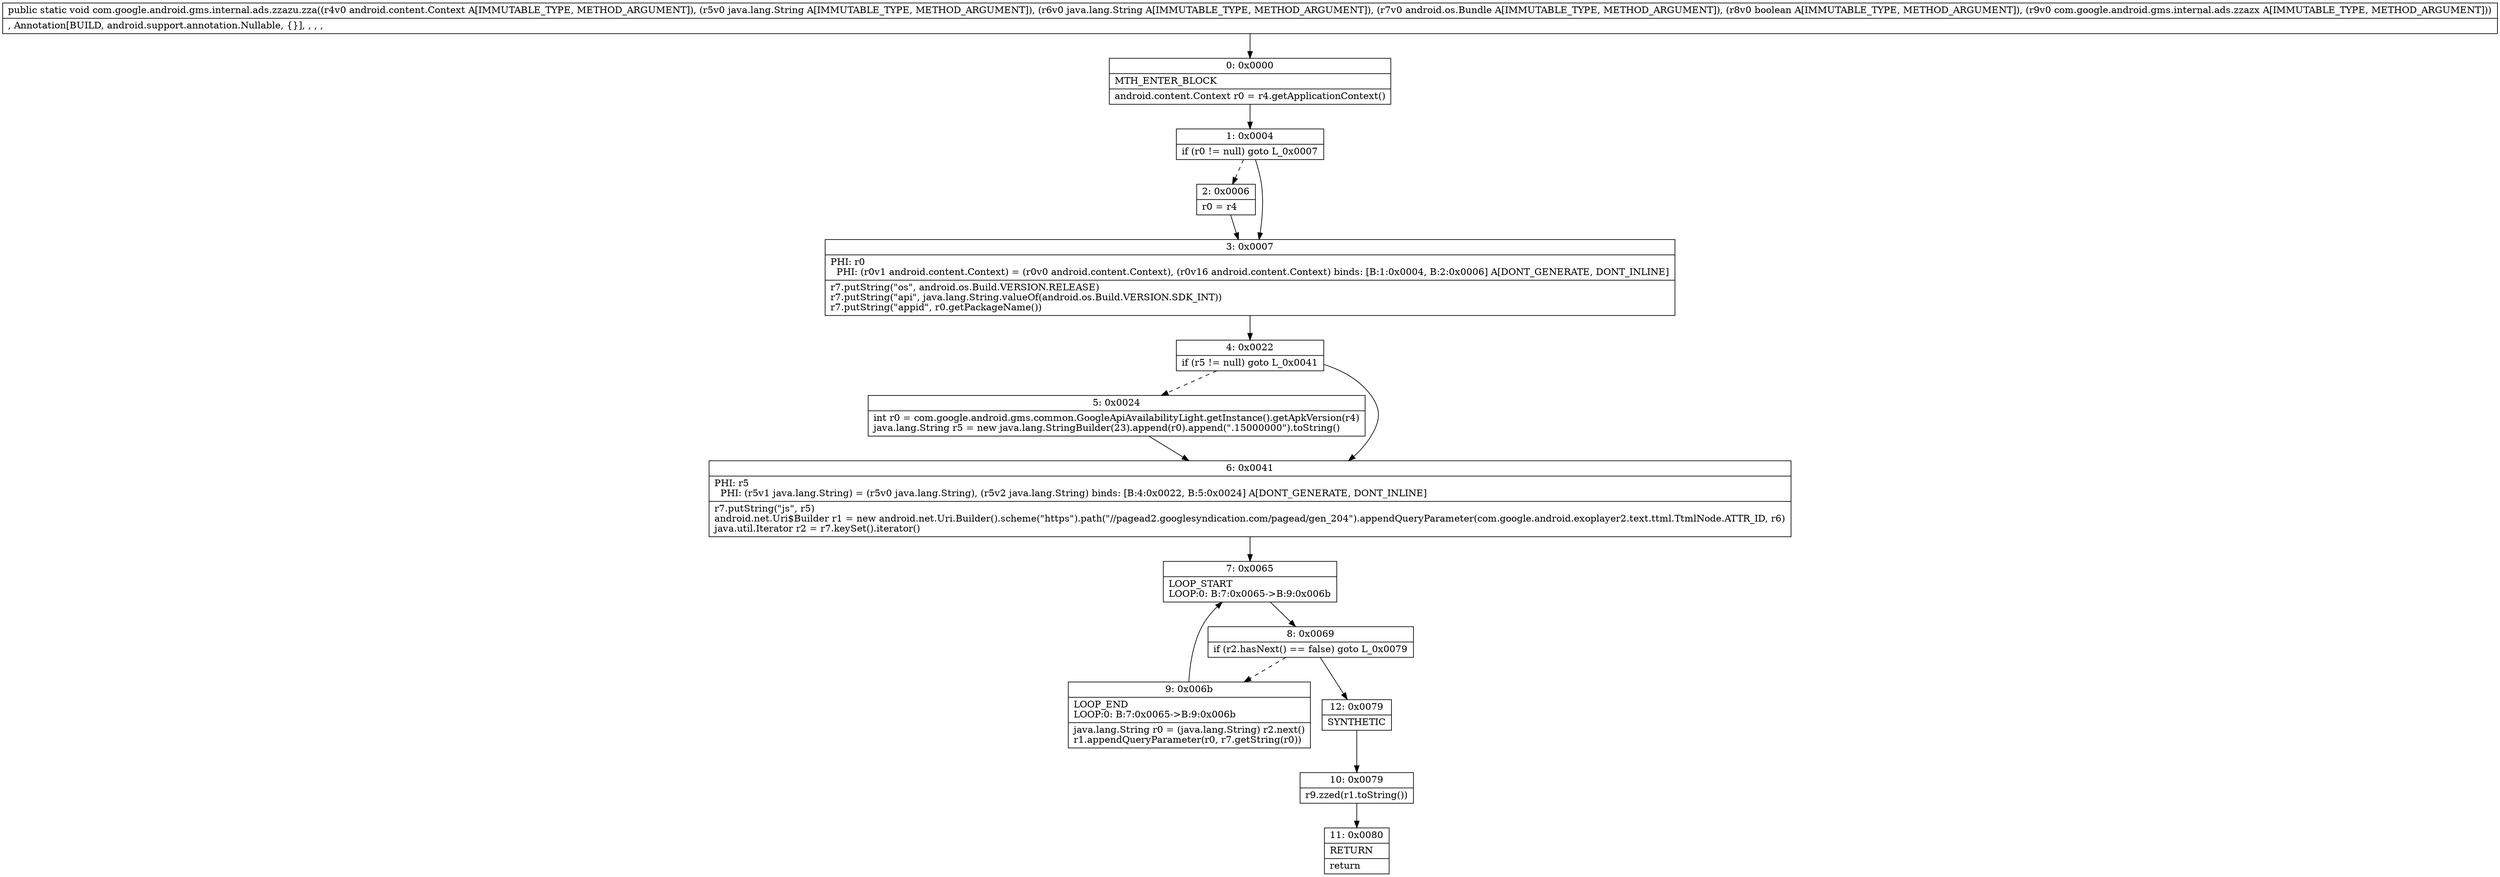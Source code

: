 digraph "CFG forcom.google.android.gms.internal.ads.zzazu.zza(Landroid\/content\/Context;Ljava\/lang\/String;Ljava\/lang\/String;Landroid\/os\/Bundle;ZLcom\/google\/android\/gms\/internal\/ads\/zzazx;)V" {
Node_0 [shape=record,label="{0\:\ 0x0000|MTH_ENTER_BLOCK\l|android.content.Context r0 = r4.getApplicationContext()\l}"];
Node_1 [shape=record,label="{1\:\ 0x0004|if (r0 != null) goto L_0x0007\l}"];
Node_2 [shape=record,label="{2\:\ 0x0006|r0 = r4\l}"];
Node_3 [shape=record,label="{3\:\ 0x0007|PHI: r0 \l  PHI: (r0v1 android.content.Context) = (r0v0 android.content.Context), (r0v16 android.content.Context) binds: [B:1:0x0004, B:2:0x0006] A[DONT_GENERATE, DONT_INLINE]\l|r7.putString(\"os\", android.os.Build.VERSION.RELEASE)\lr7.putString(\"api\", java.lang.String.valueOf(android.os.Build.VERSION.SDK_INT))\lr7.putString(\"appid\", r0.getPackageName())\l}"];
Node_4 [shape=record,label="{4\:\ 0x0022|if (r5 != null) goto L_0x0041\l}"];
Node_5 [shape=record,label="{5\:\ 0x0024|int r0 = com.google.android.gms.common.GoogleApiAvailabilityLight.getInstance().getApkVersion(r4)\ljava.lang.String r5 = new java.lang.StringBuilder(23).append(r0).append(\".15000000\").toString()\l}"];
Node_6 [shape=record,label="{6\:\ 0x0041|PHI: r5 \l  PHI: (r5v1 java.lang.String) = (r5v0 java.lang.String), (r5v2 java.lang.String) binds: [B:4:0x0022, B:5:0x0024] A[DONT_GENERATE, DONT_INLINE]\l|r7.putString(\"js\", r5)\landroid.net.Uri$Builder r1 = new android.net.Uri.Builder().scheme(\"https\").path(\"\/\/pagead2.googlesyndication.com\/pagead\/gen_204\").appendQueryParameter(com.google.android.exoplayer2.text.ttml.TtmlNode.ATTR_ID, r6)\ljava.util.Iterator r2 = r7.keySet().iterator()\l}"];
Node_7 [shape=record,label="{7\:\ 0x0065|LOOP_START\lLOOP:0: B:7:0x0065\-\>B:9:0x006b\l}"];
Node_8 [shape=record,label="{8\:\ 0x0069|if (r2.hasNext() == false) goto L_0x0079\l}"];
Node_9 [shape=record,label="{9\:\ 0x006b|LOOP_END\lLOOP:0: B:7:0x0065\-\>B:9:0x006b\l|java.lang.String r0 = (java.lang.String) r2.next()\lr1.appendQueryParameter(r0, r7.getString(r0))\l}"];
Node_10 [shape=record,label="{10\:\ 0x0079|r9.zzed(r1.toString())\l}"];
Node_11 [shape=record,label="{11\:\ 0x0080|RETURN\l|return\l}"];
Node_12 [shape=record,label="{12\:\ 0x0079|SYNTHETIC\l}"];
MethodNode[shape=record,label="{public static void com.google.android.gms.internal.ads.zzazu.zza((r4v0 android.content.Context A[IMMUTABLE_TYPE, METHOD_ARGUMENT]), (r5v0 java.lang.String A[IMMUTABLE_TYPE, METHOD_ARGUMENT]), (r6v0 java.lang.String A[IMMUTABLE_TYPE, METHOD_ARGUMENT]), (r7v0 android.os.Bundle A[IMMUTABLE_TYPE, METHOD_ARGUMENT]), (r8v0 boolean A[IMMUTABLE_TYPE, METHOD_ARGUMENT]), (r9v0 com.google.android.gms.internal.ads.zzazx A[IMMUTABLE_TYPE, METHOD_ARGUMENT]))  | , Annotation[BUILD, android.support.annotation.Nullable, \{\}], , , , \l}"];
MethodNode -> Node_0;
Node_0 -> Node_1;
Node_1 -> Node_2[style=dashed];
Node_1 -> Node_3;
Node_2 -> Node_3;
Node_3 -> Node_4;
Node_4 -> Node_5[style=dashed];
Node_4 -> Node_6;
Node_5 -> Node_6;
Node_6 -> Node_7;
Node_7 -> Node_8;
Node_8 -> Node_9[style=dashed];
Node_8 -> Node_12;
Node_9 -> Node_7;
Node_10 -> Node_11;
Node_12 -> Node_10;
}

